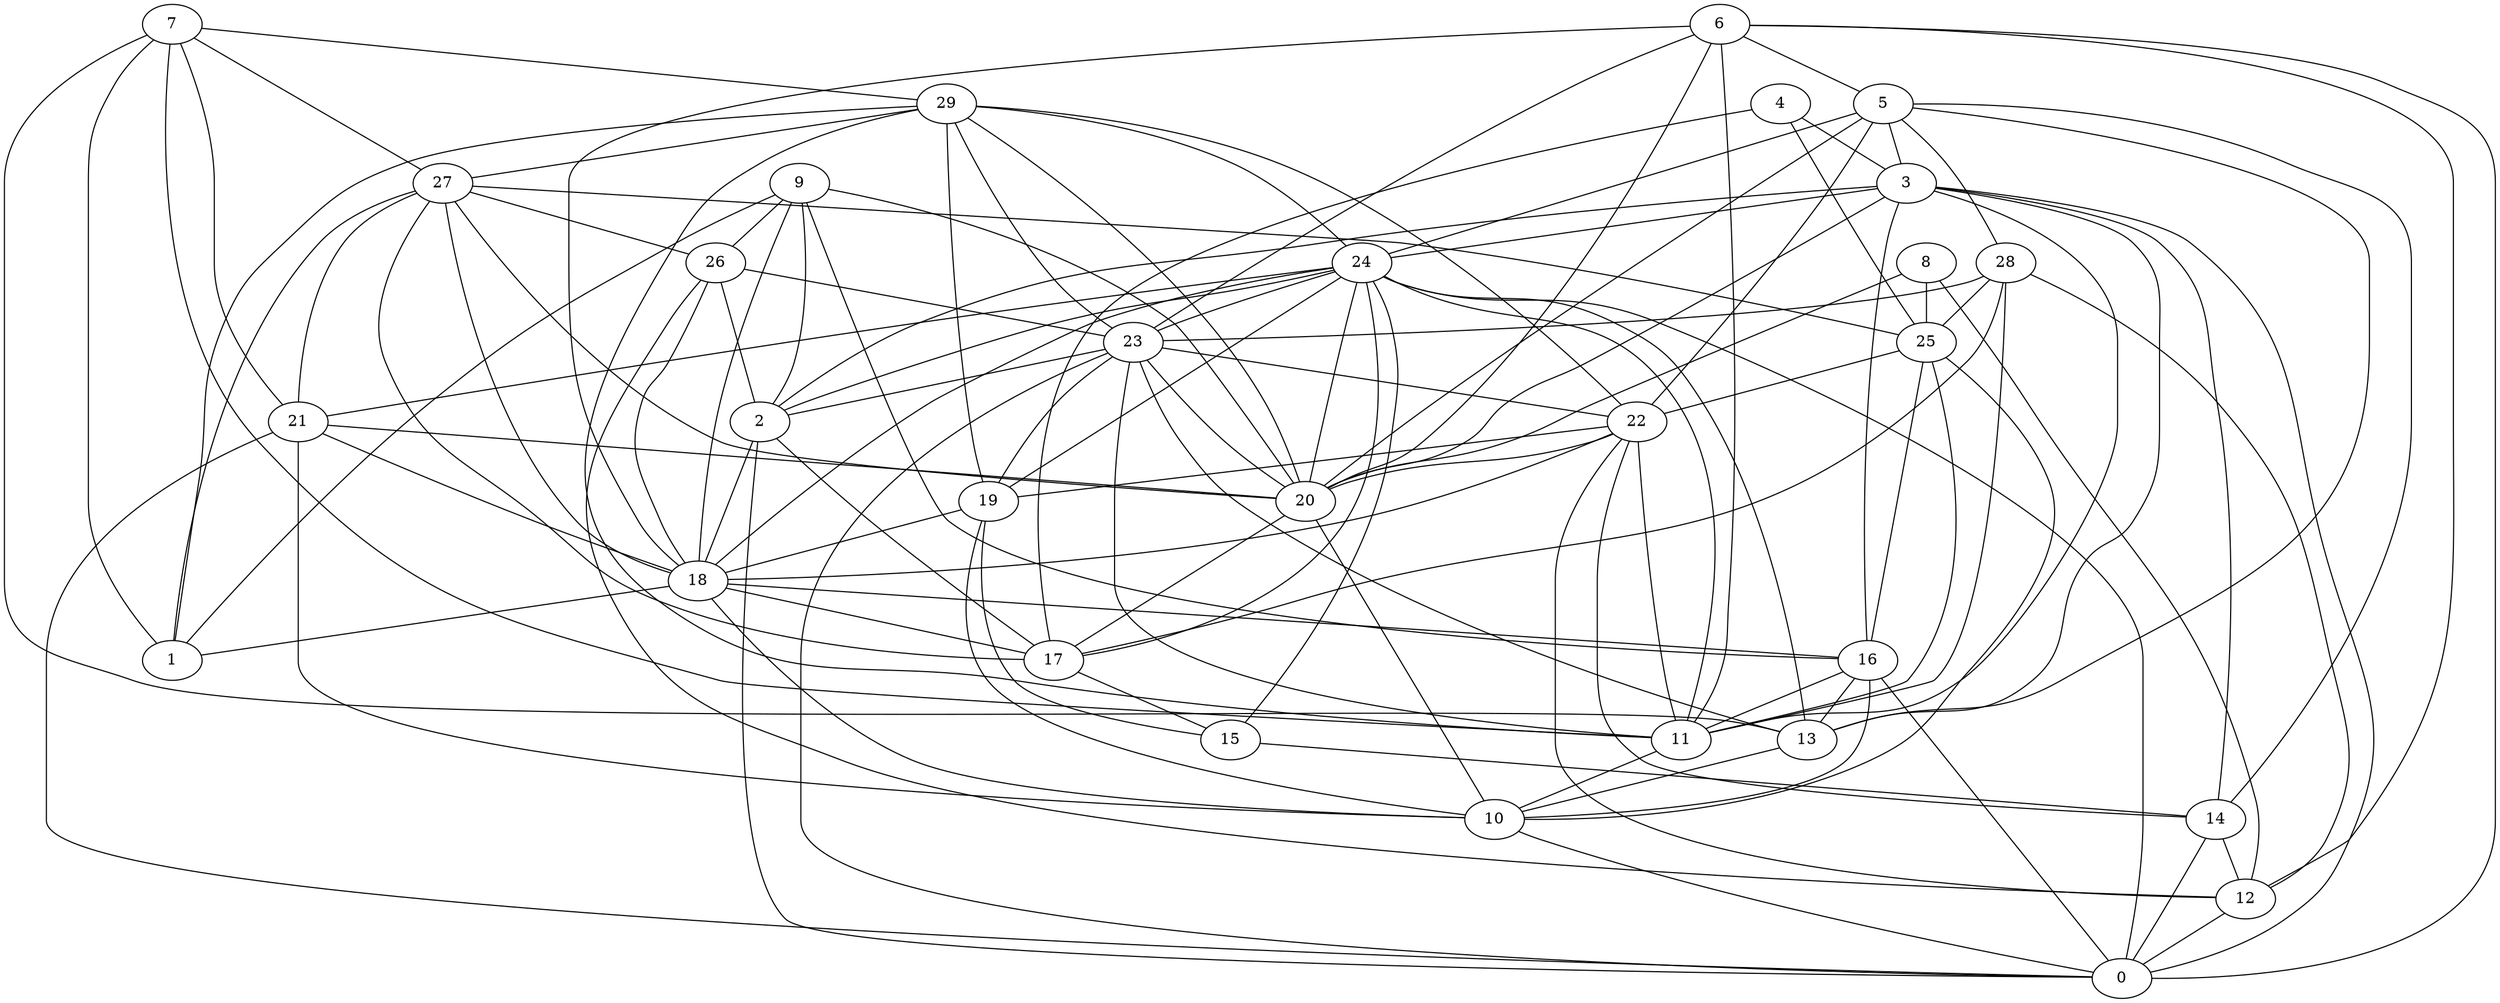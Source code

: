 digraph GG_graph {

subgraph G_graph {
edge [color = black]
"4" -> "17" [dir = none]
"19" -> "18" [dir = none]
"27" -> "1" [dir = none]
"10" -> "0" [dir = none]
"7" -> "29" [dir = none]
"28" -> "23" [dir = none]
"8" -> "12" [dir = none]
"8" -> "20" [dir = none]
"16" -> "11" [dir = none]
"16" -> "10" [dir = none]
"6" -> "0" [dir = none]
"3" -> "13" [dir = none]
"3" -> "0" [dir = none]
"9" -> "20" [dir = none]
"22" -> "20" [dir = none]
"29" -> "27" [dir = none]
"29" -> "23" [dir = none]
"24" -> "15" [dir = none]
"24" -> "17" [dir = none]
"24" -> "20" [dir = none]
"20" -> "10" [dir = none]
"23" -> "19" [dir = none]
"23" -> "20" [dir = none]
"21" -> "10" [dir = none]
"5" -> "14" [dir = none]
"5" -> "20" [dir = none]
"2" -> "18" [dir = none]
"25" -> "16" [dir = none]
"26" -> "12" [dir = none]
"16" -> "13" [dir = none]
"15" -> "14" [dir = none]
"26" -> "2" [dir = none]
"24" -> "19" [dir = none]
"2" -> "17" [dir = none]
"7" -> "13" [dir = none]
"24" -> "23" [dir = none]
"21" -> "20" [dir = none]
"9" -> "18" [dir = none]
"26" -> "18" [dir = none]
"25" -> "11" [dir = none]
"5" -> "13" [dir = none]
"6" -> "20" [dir = none]
"18" -> "1" [dir = none]
"3" -> "16" [dir = none]
"28" -> "12" [dir = none]
"18" -> "16" [dir = none]
"3" -> "2" [dir = none]
"19" -> "15" [dir = none]
"22" -> "19" [dir = none]
"23" -> "2" [dir = none]
"22" -> "14" [dir = none]
"9" -> "1" [dir = none]
"27" -> "26" [dir = none]
"21" -> "18" [dir = none]
"6" -> "23" [dir = none]
"6" -> "5" [dir = none]
"20" -> "17" [dir = none]
"28" -> "11" [dir = none]
"3" -> "20" [dir = none]
"28" -> "17" [dir = none]
"24" -> "11" [dir = none]
"22" -> "11" [dir = none]
"13" -> "10" [dir = none]
"27" -> "25" [dir = none]
"24" -> "13" [dir = none]
"6" -> "12" [dir = none]
"27" -> "17" [dir = none]
"25" -> "10" [dir = none]
"9" -> "2" [dir = none]
"25" -> "22" [dir = none]
"14" -> "12" [dir = none]
"9" -> "16" [dir = none]
"5" -> "24" [dir = none]
"16" -> "0" [dir = none]
"29" -> "22" [dir = none]
"18" -> "17" [dir = none]
"24" -> "18" [dir = none]
"2" -> "0" [dir = none]
"22" -> "12" [dir = none]
"4" -> "25" [dir = none]
"14" -> "0" [dir = none]
"6" -> "18" [dir = none]
"7" -> "11" [dir = none]
"29" -> "24" [dir = none]
"8" -> "25" [dir = none]
"27" -> "21" [dir = none]
"23" -> "13" [dir = none]
"5" -> "28" [dir = none]
"24" -> "2" [dir = none]
"21" -> "0" [dir = none]
"23" -> "0" [dir = none]
"6" -> "11" [dir = none]
"11" -> "10" [dir = none]
"23" -> "22" [dir = none]
"23" -> "11" [dir = none]
"7" -> "27" [dir = none]
"7" -> "21" [dir = none]
"24" -> "21" [dir = none]
"29" -> "19" [dir = none]
"29" -> "20" [dir = none]
"4" -> "3" [dir = none]
"12" -> "0" [dir = none]
"9" -> "26" [dir = none]
"3" -> "11" [dir = none]
"26" -> "23" [dir = none]
"29" -> "1" [dir = none]
"17" -> "15" [dir = none]
"28" -> "25" [dir = none]
"24" -> "0" [dir = none]
"27" -> "18" [dir = none]
"18" -> "10" [dir = none]
"7" -> "1" [dir = none]
"5" -> "22" [dir = none]
"22" -> "18" [dir = none]
"3" -> "14" [dir = none]
"3" -> "24" [dir = none]
"29" -> "11" [dir = none]
"19" -> "10" [dir = none]
"27" -> "20" [dir = none]
"5" -> "3" [dir = none]
}

}
